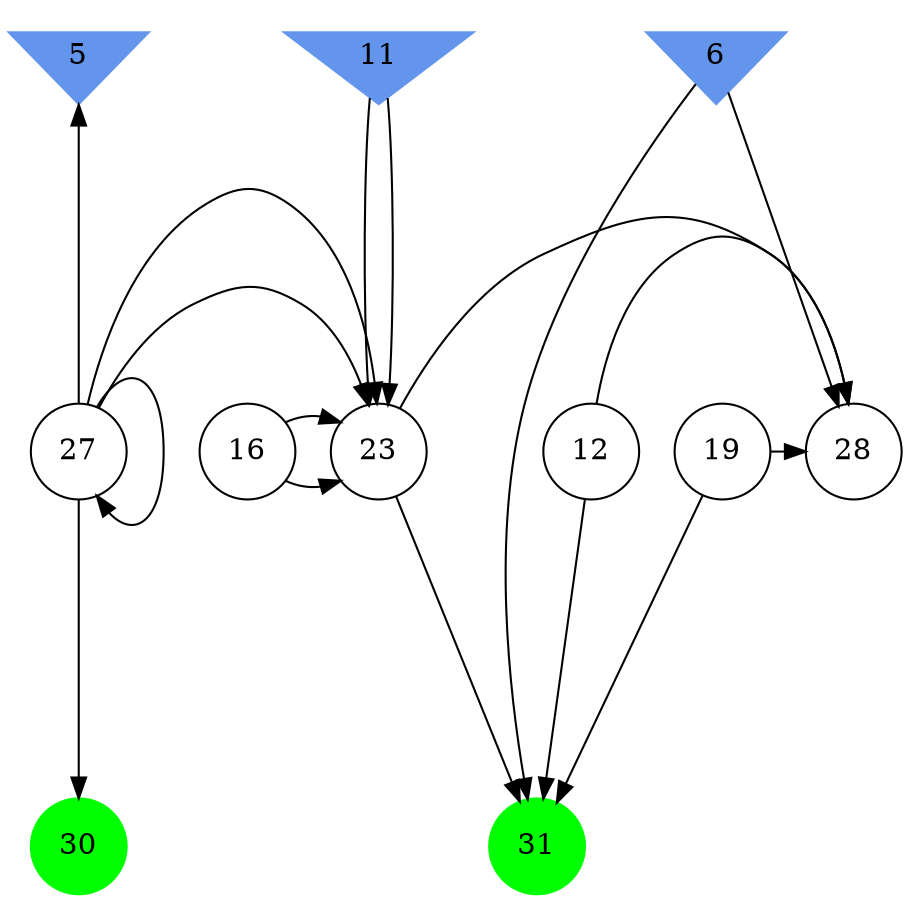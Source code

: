 digraph brain {
	ranksep=2.0;
	5 [shape=invtriangle,style=filled,color=cornflowerblue];
	6 [shape=invtriangle,style=filled,color=cornflowerblue];
	11 [shape=invtriangle,style=filled,color=cornflowerblue];
	12 [shape=circle,color=black];
	16 [shape=circle,color=black];
	19 [shape=circle,color=black];
	23 [shape=circle,color=black];
	27 [shape=circle,color=black];
	28 [shape=circle,color=black];
	30 [shape=circle,style=filled,color=green];
	31 [shape=circle,style=filled,color=green];
	11	->	23;
	11	->	23;
	27	->	23;
	27	->	23;
	16	->	23;
	16	->	23;
	27	->	5;
	27	->	27;
	27	->	30;
	6	->	31;
	6	->	28;
	12	->	31;
	12	->	28;
	23	->	31;
	23	->	28;
	19	->	31;
	19	->	28;
	{ rank=same; 5; 6; 11; }
	{ rank=same; 12; 16; 19; 23; 27; 28; }
	{ rank=same; 30; 31; }
}
